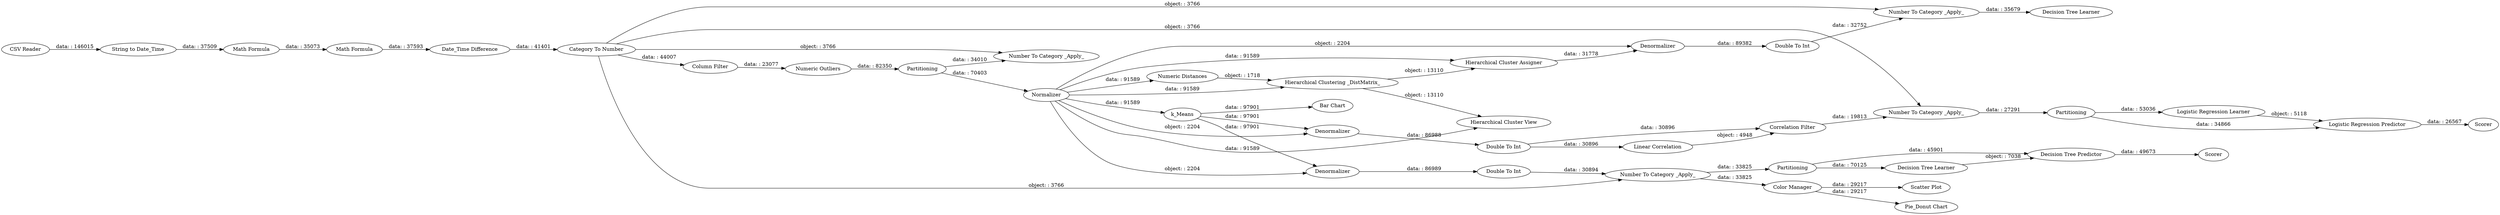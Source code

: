 digraph {
	"-6974019782306795637_17" [label=k_Means]
	"-6974019782306795637_37" [label="Bar Chart"]
	"-6974019782306795637_42" [label=Scorer]
	"-6974019782306795637_22" [label="Number To Category _Apply_"]
	"-6974019782306795637_1" [label="CSV Reader"]
	"-6974019782306795637_40" [label=Partitioning]
	"-6974019782306795637_15" [label="Hierarchical Cluster View"]
	"-6974019782306795637_25" [label="Double To Int"]
	"-6974019782306795637_10" [label=Partitioning]
	"-6974019782306795637_39" [label="Scatter Plot"]
	"-6974019782306795637_16" [label="Hierarchical Cluster Assigner"]
	"-6974019782306795637_33" [label="Number To Category _Apply_"]
	"-6974019782306795637_14" [label="Hierarchical Clustering _DistMatrix_"]
	"-6974019782306795637_36" [label=Scorer]
	"-6974019782306795637_30" [label="Linear Correlation"]
	"-6974019782306795637_31" [label="Correlation Filter"]
	"-6974019782306795637_43" [label="Pie_Donut Chart"]
	"-6974019782306795637_24" [label="Double To Int"]
	"-6974019782306795637_2" [label="String to Date_Time"]
	"-6974019782306795637_4" [label="Math Formula"]
	"-6974019782306795637_7" [label="Column Filter"]
	"-6974019782306795637_26" [label="Logistic Regression Learner"]
	"-6974019782306795637_28" [label="Double To Int"]
	"-6974019782306795637_6" [label="Date_Time Difference"]
	"-6974019782306795637_11" [label=Normalizer]
	"-6974019782306795637_3" [label="Math Formula"]
	"-6974019782306795637_8" [label="Category To Number"]
	"-6974019782306795637_9" [label="Numeric Outliers"]
	"-6974019782306795637_19" [label="Decision Tree Learner"]
	"-6974019782306795637_13" [label="Numeric Distances"]
	"-6974019782306795637_21" [label=Denormalizer]
	"-6974019782306795637_29" [label=Denormalizer]
	"-6974019782306795637_38" [label="Color Manager"]
	"-6974019782306795637_32" [label="Decision Tree Predictor"]
	"-6974019782306795637_23" [label="Number To Category _Apply_"]
	"-6974019782306795637_20" [label=Denormalizer]
	"-6974019782306795637_18" [label="Decision Tree Learner"]
	"-6974019782306795637_34" [label="Logistic Regression Predictor"]
	"-6974019782306795637_41" [label=Partitioning]
	"-6974019782306795637_27" [label="Number To Category _Apply_"]
	"-6974019782306795637_11" -> "-6974019782306795637_20" [label="object: : 2204"]
	"-6974019782306795637_25" -> "-6974019782306795637_22" [label="data: : 32752"]
	"-6974019782306795637_8" -> "-6974019782306795637_23" [label="object: : 3766"]
	"-6974019782306795637_40" -> "-6974019782306795637_32" [label="data: : 45901"]
	"-6974019782306795637_29" -> "-6974019782306795637_28" [label="data: : 86988"]
	"-6974019782306795637_6" -> "-6974019782306795637_8" [label="data: : 41401"]
	"-6974019782306795637_10" -> "-6974019782306795637_33" [label="data: : 34010"]
	"-6974019782306795637_16" -> "-6974019782306795637_20" [label="data: : 31778"]
	"-6974019782306795637_30" -> "-6974019782306795637_31" [label="object: : 4948"]
	"-6974019782306795637_14" -> "-6974019782306795637_16" [label="object: : 13110"]
	"-6974019782306795637_27" -> "-6974019782306795637_41" [label="data: : 27291"]
	"-6974019782306795637_38" -> "-6974019782306795637_39" [label="data: : 29217"]
	"-6974019782306795637_23" -> "-6974019782306795637_40" [label="data: : 33825"]
	"-6974019782306795637_22" -> "-6974019782306795637_18" [label="data: : 35679"]
	"-6974019782306795637_11" -> "-6974019782306795637_15" [label="data: : 91589"]
	"-6974019782306795637_11" -> "-6974019782306795637_29" [label="object: : 2204"]
	"-6974019782306795637_32" -> "-6974019782306795637_36" [label="data: : 49673"]
	"-6974019782306795637_38" -> "-6974019782306795637_43" [label="data: : 29217"]
	"-6974019782306795637_10" -> "-6974019782306795637_11" [label="data: : 70403"]
	"-6974019782306795637_17" -> "-6974019782306795637_29" [label="data: : 97901"]
	"-6974019782306795637_20" -> "-6974019782306795637_25" [label="data: : 89382"]
	"-6974019782306795637_21" -> "-6974019782306795637_24" [label="data: : 86989"]
	"-6974019782306795637_23" -> "-6974019782306795637_38" [label="data: : 33825"]
	"-6974019782306795637_8" -> "-6974019782306795637_22" [label="object: : 3766"]
	"-6974019782306795637_26" -> "-6974019782306795637_34" [label="object: : 5118"]
	"-6974019782306795637_41" -> "-6974019782306795637_26" [label="data: : 53036"]
	"-6974019782306795637_11" -> "-6974019782306795637_21" [label="object: : 2204"]
	"-6974019782306795637_3" -> "-6974019782306795637_4" [label="data: : 35073"]
	"-6974019782306795637_4" -> "-6974019782306795637_6" [label="data: : 37593"]
	"-6974019782306795637_1" -> "-6974019782306795637_2" [label="data: : 146015"]
	"-6974019782306795637_8" -> "-6974019782306795637_27" [label="object: : 3766"]
	"-6974019782306795637_41" -> "-6974019782306795637_34" [label="data: : 34866"]
	"-6974019782306795637_19" -> "-6974019782306795637_32" [label="object: : 7038"]
	"-6974019782306795637_14" -> "-6974019782306795637_15" [label="object: : 13110"]
	"-6974019782306795637_8" -> "-6974019782306795637_33" [label="object: : 3766"]
	"-6974019782306795637_11" -> "-6974019782306795637_17" [label="data: : 91589"]
	"-6974019782306795637_11" -> "-6974019782306795637_16" [label="data: : 91589"]
	"-6974019782306795637_17" -> "-6974019782306795637_21" [label="data: : 97901"]
	"-6974019782306795637_17" -> "-6974019782306795637_37" [label="data: : 97901"]
	"-6974019782306795637_2" -> "-6974019782306795637_3" [label="data: : 37509"]
	"-6974019782306795637_40" -> "-6974019782306795637_19" [label="data: : 70125"]
	"-6974019782306795637_13" -> "-6974019782306795637_14" [label="object: : 1718"]
	"-6974019782306795637_28" -> "-6974019782306795637_31" [label="data: : 30896"]
	"-6974019782306795637_9" -> "-6974019782306795637_10" [label="data: : 82350"]
	"-6974019782306795637_34" -> "-6974019782306795637_42" [label="data: : 26567"]
	"-6974019782306795637_24" -> "-6974019782306795637_23" [label="data: : 30894"]
	"-6974019782306795637_11" -> "-6974019782306795637_14" [label="data: : 91589"]
	"-6974019782306795637_7" -> "-6974019782306795637_9" [label="data: : 23077"]
	"-6974019782306795637_31" -> "-6974019782306795637_27" [label="data: : 19813"]
	"-6974019782306795637_28" -> "-6974019782306795637_30" [label="data: : 30896"]
	"-6974019782306795637_8" -> "-6974019782306795637_7" [label="data: : 44007"]
	"-6974019782306795637_11" -> "-6974019782306795637_13" [label="data: : 91589"]
	rankdir=LR
}
